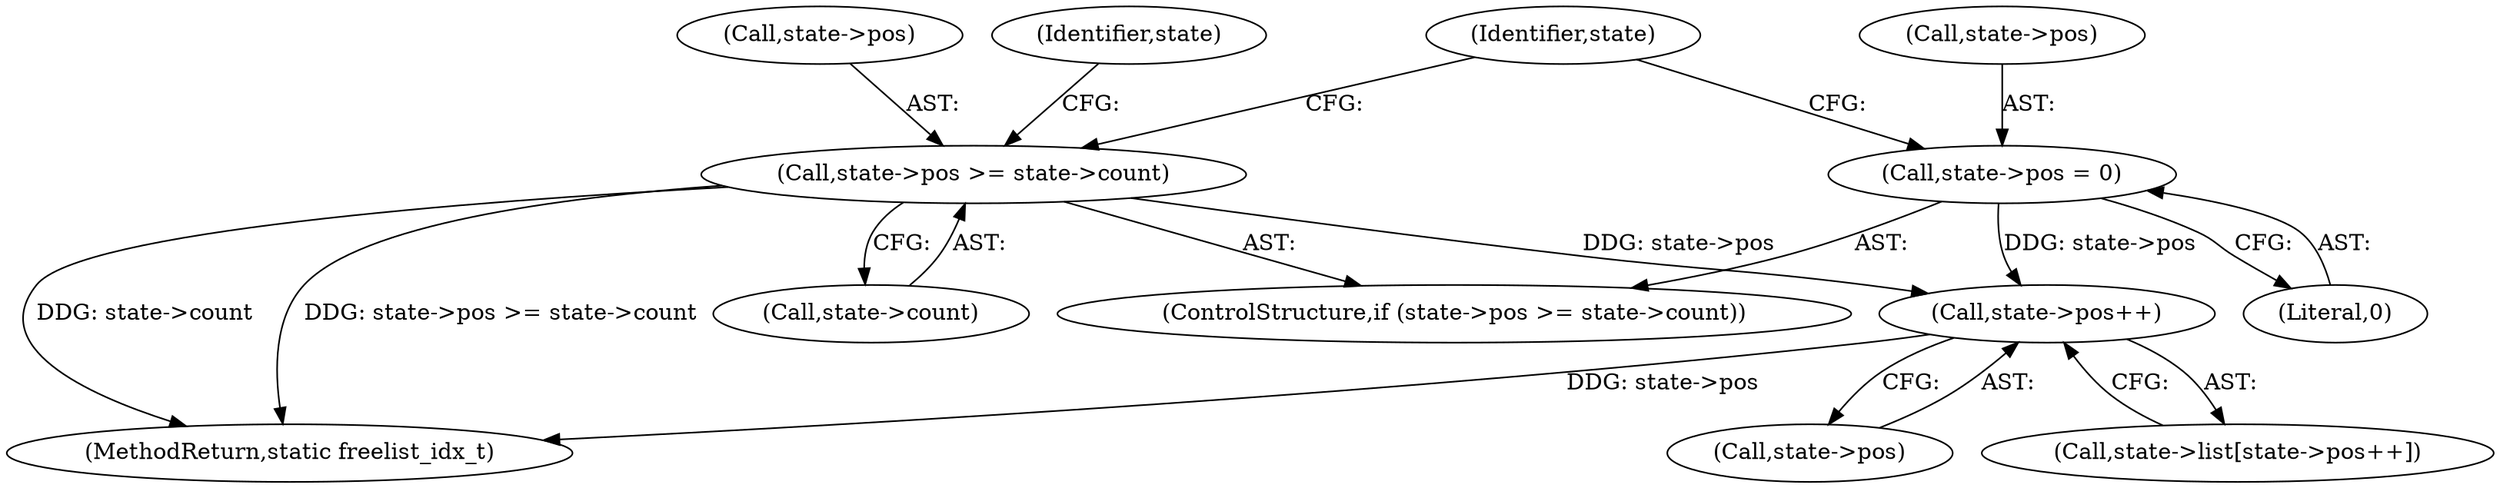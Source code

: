 digraph "0_linux_c4e490cf148e85ead0d1b1c2caaba833f1d5b29f_0@pointer" {
"1000121" [label="(Call,state->pos++)"];
"1000104" [label="(Call,state->pos >= state->count)"];
"1000111" [label="(Call,state->pos = 0)"];
"1000104" [label="(Call,state->pos >= state->count)"];
"1000125" [label="(MethodReturn,static freelist_idx_t)"];
"1000103" [label="(ControlStructure,if (state->pos >= state->count))"];
"1000111" [label="(Call,state->pos = 0)"];
"1000117" [label="(Call,state->list[state->pos++])"];
"1000108" [label="(Call,state->count)"];
"1000119" [label="(Identifier,state)"];
"1000121" [label="(Call,state->pos++)"];
"1000122" [label="(Call,state->pos)"];
"1000105" [label="(Call,state->pos)"];
"1000115" [label="(Literal,0)"];
"1000113" [label="(Identifier,state)"];
"1000112" [label="(Call,state->pos)"];
"1000121" -> "1000117"  [label="AST: "];
"1000121" -> "1000122"  [label="CFG: "];
"1000122" -> "1000121"  [label="AST: "];
"1000117" -> "1000121"  [label="CFG: "];
"1000121" -> "1000125"  [label="DDG: state->pos"];
"1000104" -> "1000121"  [label="DDG: state->pos"];
"1000111" -> "1000121"  [label="DDG: state->pos"];
"1000104" -> "1000103"  [label="AST: "];
"1000104" -> "1000108"  [label="CFG: "];
"1000105" -> "1000104"  [label="AST: "];
"1000108" -> "1000104"  [label="AST: "];
"1000113" -> "1000104"  [label="CFG: "];
"1000119" -> "1000104"  [label="CFG: "];
"1000104" -> "1000125"  [label="DDG: state->count"];
"1000104" -> "1000125"  [label="DDG: state->pos >= state->count"];
"1000111" -> "1000103"  [label="AST: "];
"1000111" -> "1000115"  [label="CFG: "];
"1000112" -> "1000111"  [label="AST: "];
"1000115" -> "1000111"  [label="AST: "];
"1000119" -> "1000111"  [label="CFG: "];
}
